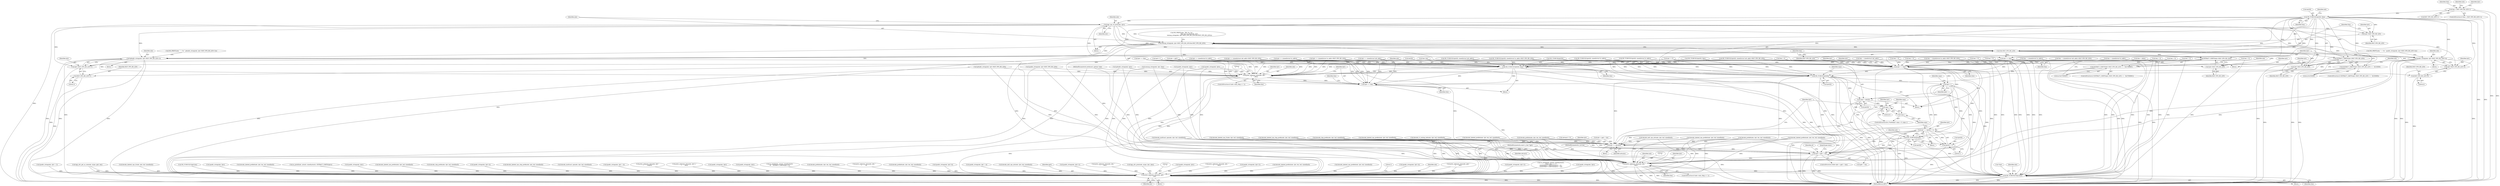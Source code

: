 digraph "0_tcpdump_d10a0f980fe8f9407ab1ffbd612641433ebe175e@array" {
"1001004" [label="(Call,ND_TCHECK2(tptr[0], tlen))"];
"1000989" [label="(Call,tlen < BGP_VPN_RD_LEN+1)"];
"1001015" [label="(Call,bgp_vpn_rd_print(ndo, tptr))"];
"1001018" [label="(Call,isonsap_string(ndo, tptr+BGP_VPN_RD_LEN,tlen-BGP_VPN_RD_LEN))"];
"1001038" [label="(Call,ipaddr_string(ndo, tptr+BGP_VPN_RD_LEN+4))"];
"1001092" [label="(Call,print_unknown_data(ndo, tptr, \"\n\t    \", tlen))"];
"1001097" [label="(Call,tptr += tlen)"];
"1002909" [label="(Call,print_unknown_data(ndo, pptr, \"\n\t    \", len))"];
"1001615" [label="(Call,print_unknown_data(ndo, tptr, \"\n\t    \", tlen))"];
"1001597" [label="(Call,ND_TCHECK2(*tptr,tlen))"];
"1001058" [label="(Call,ip6addr_string(ndo, tptr+BGP_VPN_RD_LEN+3))"];
"1001020" [label="(Call,tptr+BGP_VPN_RD_LEN)"];
"1001028" [label="(Call,EXTRACT_32BITS(tptr+BGP_VPN_RD_LEN))"];
"1001027" [label="(Call,EXTRACT_32BITS(tptr+BGP_VPN_RD_LEN) ==  0x47000601)"];
"1001029" [label="(Call,tptr+BGP_VPN_RD_LEN)"];
"1001040" [label="(Call,tptr+BGP_VPN_RD_LEN+4)"];
"1001048" [label="(Call,EXTRACT_24BITS(tptr+BGP_VPN_RD_LEN))"];
"1001047" [label="(Call,EXTRACT_24BITS(tptr+BGP_VPN_RD_LEN) ==  0x350000)"];
"1001049" [label="(Call,tptr+BGP_VPN_RD_LEN)"];
"1001060" [label="(Call,tptr+BGP_VPN_RD_LEN+3)"];
"1001065" [label="(Call,tptr += tlen)"];
"1001073" [label="(Call,ND_TCHECK2(tptr[0], tlen))"];
"1001111" [label="(Call,tptr += tlen)"];
"1001114" [label="(Call,ND_TCHECK(tptr[0]))"];
"1001118" [label="(Call,snpa = tptr[0])"];
"1001135" [label="(Call,snpa > 0)"];
"1001138" [label="(Call,snpa--)"];
"1001123" [label="(Call,tptr++)"];
"1001141" [label="(Call,ND_TCHECK(tptr[0]))"];
"1001153" [label="(Call,tptr += tptr[0] + 1)"];
"1001155" [label="(Call,tptr[0] + 1)"];
"1001167" [label="(Call,tptr < pptr + len)"];
"1001634" [label="(Call,tptr += advance)"];
"1001023" [label="(Call,tlen-BGP_VPN_RD_LEN)"];
"1001042" [label="(Call,BGP_VPN_RD_LEN+4)"];
"1001062" [label="(Call,BGP_VPN_RD_LEN+3)"];
"1001706" [label="(Call,decode_prefix4(ndo, tptr, len, buf, sizeof(buf)))"];
"1001430" [label="(Call,decode_labeled_prefix6(ndo, tptr, len, buf, sizeof(buf)))"];
"1001142" [label="(Call,tptr[0])"];
"1002913" [label="(Identifier,len)"];
"1001026" [label="(ControlStructure,if (EXTRACT_32BITS(tptr+BGP_VPN_RD_LEN) ==  0x47000601))"];
"1001390" [label="(Call,decode_prefix6(ndo, tptr, len, buf, sizeof(buf)))"];
"1001123" [label="(Call,tptr++)"];
"1000126" [label="(MethodParameterIn,netdissect_options *ndo)"];
"1000977" [label="(Call,isonsap_string(ndo, tptr, tlen))"];
"1001043" [label="(Identifier,BGP_VPN_RD_LEN)"];
"1000692" [label="(Call,ND_TCHECK(tptr[0]))"];
"1002378" [label="(Call,print_unknown_data(ndo, tptr, \"\n\t      \", 8))"];
"1001818" [label="(Call,decode_prefix6(ndo, tptr, len, buf, sizeof(buf)))"];
"1001046" [label="(ControlStructure,if (EXTRACT_24BITS(tptr+BGP_VPN_RD_LEN) ==  0x350000))"];
"1001262" [label="(Call,decode_labeled_vpn_prefix4(ndo, tptr, buf, sizeof(buf)))"];
"1002911" [label="(Identifier,pptr)"];
"1001077" [label="(Identifier,tlen)"];
"1001015" [label="(Call,bgp_vpn_rd_print(ndo, tptr))"];
"1002298" [label="(Call,ipaddr_string(ndo, tptr+2))"];
"1000989" [label="(Call,tlen < BGP_VPN_RD_LEN+1)"];
"1001094" [label="(Identifier,tptr)"];
"1001143" [label="(Identifier,tptr)"];
"1000944" [label="(Call,ND_TCHECK2(tptr[0], sizeof(struct in_addr)))"];
"1001053" [label="(Call,ND_PRINT((ndo, \" = %s\", ip6addr_string(ndo, tptr+BGP_VPN_RD_LEN+3))))"];
"1001040" [label="(Call,tptr+BGP_VPN_RD_LEN+4)"];
"1002909" [label="(Call,print_unknown_data(ndo, pptr, \"\n\t    \", len))"];
"1001021" [label="(Identifier,tptr)"];
"1001898" [label="(Call,decode_labeled_vpn_prefix6(ndo, tptr, buf, sizeof(buf)))"];
"1001618" [label="(Literal,\"\n\t    \")"];
"1001027" [label="(Call,EXTRACT_32BITS(tptr+BGP_VPN_RD_LEN) ==  0x47000601)"];
"1001050" [label="(Identifier,tptr)"];
"1001135" [label="(Call,snpa > 0)"];
"1001065" [label="(Call,tptr += tlen)"];
"1001600" [label="(Identifier,tlen)"];
"1002915" [label="(Literal,1)"];
"1001118" [label="(Call,snpa = tptr[0])"];
"1002203" [label="(Call,ipaddr_string(ndo, tptr+4))"];
"1001630" [label="(Call,advance < 0)"];
"1001154" [label="(Identifier,tptr)"];
"1001004" [label="(Call,ND_TCHECK2(tptr[0], tlen))"];
"1001113" [label="(Identifier,tlen)"];
"1000861" [label="(Call,ip6addr_string(ndo, tptr))"];
"1002910" [label="(Identifier,ndo)"];
"1001156" [label="(Call,tptr[0])"];
"1000939" [label="(Call,tlen = 0)"];
"1000689" [label="(Call,tptr +=3)"];
"1000258" [label="(Call,as_printf(ndo, astostr, sizeof(astostr),\n\t\t\t\tas_size == 2 ?\n\t\t\t\tEXTRACT_16BITS(&tptr[2 + i]) :\n\t\t\t\tEXTRACT_32BITS(&tptr[2 + i])))"];
"1000981" [label="(Call,tptr += tlen)"];
"1000774" [label="(Call,tptr += sizeof(struct in_addr))"];
"1000145" [label="(Call,tlen=len)"];
"1000955" [label="(Call,ipaddr_string(ndo, tptr))"];
"1001112" [label="(Identifier,tptr)"];
"1001617" [label="(Identifier,tptr)"];
"1001059" [label="(Identifier,ndo)"];
"1001066" [label="(Identifier,tptr)"];
"1000128" [label="(MethodParameterIn,const u_char *pptr)"];
"1001062" [label="(Call,BGP_VPN_RD_LEN+3)"];
"1001167" [label="(Call,tptr < pptr + len)"];
"1001099" [label="(Identifier,tlen)"];
"1001003" [label="(Block,)"];
"1001009" [label="(Call,ND_PRINT((ndo, \"RD: %s, %s\",\n                                       bgp_vpn_rd_print(ndo, tptr),\n                                       isonsap_string(ndo, tptr+BGP_VPN_RD_LEN,tlen-BGP_VPN_RD_LEN))))"];
"1002516" [label="(Call,ipaddr_string(ndo, tptr))"];
"1001635" [label="(Identifier,tptr)"];
"1001598" [label="(Call,*tptr)"];
"1000408" [label="(Call,ipaddr_string(ndo, tptr + 2))"];
"1001169" [label="(Call,pptr + len)"];
"1001566" [label="(Call,decode_labeled_vpn_clnp_prefix(ndo, tptr, buf, sizeof(buf)))"];
"1001120" [label="(Call,tptr[0])"];
"1001093" [label="(Identifier,ndo)"];
"1001031" [label="(Identifier,BGP_VPN_RD_LEN)"];
"1000718" [label="(Call,tlen > 0)"];
"1000200" [label="(Call,bgp_attr_get_as_size(ndo, atype, pptr, len))"];
"1001930" [label="(Call,decode_labeled_vpn_l2(ndo, tptr, buf, sizeof(buf)))"];
"1001025" [label="(Identifier,BGP_VPN_RD_LEN)"];
"1001101" [label="(Identifier,tlen)"];
"1001047" [label="(Call,EXTRACT_24BITS(tptr+BGP_VPN_RD_LEN) ==  0x350000)"];
"1001623" [label="(Call,tptr = pptr + len)"];
"1001502" [label="(Call,decode_labeled_vpn_l2(ndo, tptr, buf, sizeof(buf)))"];
"1001055" [label="(Identifier,ndo)"];
"1001074" [label="(Call,tptr[0])"];
"1001052" [label="(Literal,0x350000)"];
"1001033" [label="(Call,ND_PRINT((ndo, \" = %s\", ipaddr_string(ndo, tptr+BGP_VPN_RD_LEN+4))))"];
"1001063" [label="(Identifier,BGP_VPN_RD_LEN)"];
"1002905" [label="(Call,ND_TCHECK2(*pptr,len))"];
"1001140" [label="(Block,)"];
"1001124" [label="(Identifier,tptr)"];
"1000920" [label="(Call,tptr += (sizeof(struct in6_addr)+BGP_VPN_RD_LEN))"];
"1000598" [label="(Call,ipaddr_string(ndo, tptr))"];
"1001048" [label="(Call,EXTRACT_24BITS(tptr+BGP_VPN_RD_LEN))"];
"1000988" [label="(ControlStructure,if (tlen < BGP_VPN_RD_LEN+1))"];
"1001858" [label="(Call,decode_labeled_prefix6(ndo, tptr, len, buf, sizeof(buf)))"];
"1002663" [label="(Call,as_printf(ndo, astostr, sizeof(astostr), EXTRACT_32BITS(tptr)))"];
"1001119" [label="(Identifier,snpa)"];
"1001619" [label="(Identifier,tlen)"];
"1001008" [label="(Identifier,tlen)"];
"1000767" [label="(Call,ipaddr_string(ndo, tptr))"];
"1002536" [label="(Call,ipaddr_string(ndo, tptr))"];
"1001067" [label="(Identifier,tlen)"];
"1000958" [label="(Call,tlen -= (sizeof(struct in_addr)))"];
"1001032" [label="(Literal,0x47000601)"];
"1001637" [label="(JumpTarget,done:)"];
"1001358" [label="(Call,decode_mdt_vpn_nlri(ndo, tptr, buf, sizeof(buf)))"];
"1000756" [label="(Call,ND_TCHECK2(tptr[0], sizeof(struct in_addr)))"];
"1001022" [label="(Identifier,BGP_VPN_RD_LEN)"];
"1001139" [label="(Identifier,snpa)"];
"1001095" [label="(Literal,\"\n\t    \")"];
"1001786" [label="(Call,decode_labeled_vpn_prefix4(ndo, tptr, buf, sizeof(buf)))"];
"1001016" [label="(Identifier,ndo)"];
"1000962" [label="(Call,tptr += (sizeof(struct in_addr)))"];
"1001962" [label="(Call,decode_clnp_prefix(ndo, tptr, buf, sizeof(buf)))"];
"1002482" [label="(Call,ipaddr_string(ndo, tptr+4))"];
"1001141" [label="(Call,ND_TCHECK(tptr[0]))"];
"1001326" [label="(Call,decode_multicast_vpn(ndo, tptr, buf, sizeof(buf)))"];
"1000990" [label="(Identifier,tlen)"];
"1001534" [label="(Call,decode_clnp_prefix(ndo, tptr, buf, sizeof(buf)))"];
"1001098" [label="(Identifier,tptr)"];
"1000820" [label="(Call,tlen -= (sizeof(struct in_addr)+BGP_VPN_RD_LEN))"];
"1001294" [label="(Call,decode_rt_routing_info(ndo, tptr, buf, sizeof(buf)))"];
"1001086" [label="(ControlStructure,if (ndo->ndo_vflag <= 1))"];
"1000967" [label="(Call,ND_TCHECK2(tptr[0], tlen))"];
"1000999" [label="(Call,tlen = 0)"];
"1001024" [label="(Identifier,tlen)"];
"1001634" [label="(Call,tptr += advance)"];
"1000991" [label="(Call,BGP_VPN_RD_LEN+1)"];
"1001092" [label="(Call,print_unknown_data(ndo, tptr, \"\n\t    \", tlen))"];
"1000892" [label="(Call,ND_TCHECK2(tptr[0], sizeof(struct in6_addr)+BGP_VPN_RD_LEN))"];
"1000868" [label="(Call,tptr += sizeof(struct in6_addr))"];
"1001134" [label="(ControlStructure,for (/*nothing*/; snpa > 0; snpa--))"];
"1001994" [label="(Call,decode_labeled_vpn_clnp_prefix(ndo, tptr, buf, sizeof(buf)))"];
"1000845" [label="(Call,tlen = 0)"];
"1002058" [label="(Call,decode_multicast_vpn(ndo, tptr, buf, sizeof(buf)))"];
"1001115" [label="(Call,tptr[0])"];
"1001155" [label="(Call,tptr[0] + 1)"];
"1000428" [label="(Call,ipaddr_string(ndo, tptr + 4))"];
"1000793" [label="(Call,tlen = 0)"];
"1000997" [label="(Identifier,ndo)"];
"1000887" [label="(Call,tlen = 0)"];
"1001039" [label="(Identifier,ndo)"];
"1000704" [label="(Call,tptr++)"];
"1002635" [label="(Call,print_unknown_data(ndo, tptr,\"\n\t      \", length))"];
"1002109" [label="(Call,print_unknown_data(ndo, tptr-3, \"\n\t    \", tlen))"];
"1000701" [label="(Call,tlen = nhlen)"];
"1002499" [label="(Call,ipaddr_string(ndo, tptr))"];
"1001060" [label="(Call,tptr+BGP_VPN_RD_LEN+3)"];
"1000331" [label="(Call,ipaddr_string(ndo, tptr))"];
"1001036" [label="(Block,)"];
"1002237" [label="(Call,as_printf(ndo, astostr, sizeof(astostr),\n\t\t\t    EXTRACT_32BITS(tptr+2)))"];
"1001023" [label="(Call,tlen-BGP_VPN_RD_LEN)"];
"1000914" [label="(Call,tlen -= (sizeof(struct in6_addr)+BGP_VPN_RD_LEN))"];
"1000850" [label="(Call,ND_TCHECK2(tptr[0], sizeof(struct in6_addr)))"];
"1001621" [label="(Identifier,advance)"];
"1001044" [label="(Literal,4)"];
"1001061" [label="(Identifier,tptr)"];
"1002919" [label="(MethodReturn,RET)"];
"1001222" [label="(Call,decode_labeled_prefix4(ndo, tptr, len, buf, sizeof(buf)))"];
"1001005" [label="(Call,tptr[0])"];
"1000815" [label="(Call,ipaddr_string(ndo, tptr+BGP_VPN_RD_LEN))"];
"1001006" [label="(Identifier,tptr)"];
"1001028" [label="(Call,EXTRACT_32BITS(tptr+BGP_VPN_RD_LEN))"];
"1001049" [label="(Call,tptr+BGP_VPN_RD_LEN)"];
"1002461" [label="(Call,ipaddr_string(ndo, tptr+4))"];
"1000463" [label="(Call,ipaddr_string(ndo, tptr + 4))"];
"1001051" [label="(Identifier,BGP_VPN_RD_LEN)"];
"1000864" [label="(Call,tlen -= sizeof(struct in6_addr))"];
"1002026" [label="(Call,decode_mdt_vpn_nlri(ndo, tptr, buf, sizeof(buf)))"];
"1001153" [label="(Call,tptr += tptr[0] + 1)"];
"1000770" [label="(Call,tlen -= sizeof(struct in_addr))"];
"1000738" [label="(Block,)"];
"1000909" [label="(Call,ip6addr_string(ndo, tptr+BGP_VPN_RD_LEN))"];
"1001111" [label="(Call,tptr += tlen)"];
"1001126" [label="(Identifier,snpa)"];
"1000751" [label="(Call,tlen = 0)"];
"1001609" [label="(ControlStructure,if (ndo->ndo_vflag <= 1))"];
"1002284" [label="(Call,ipaddr_string(ndo, tptr+2))"];
"1001056" [label="(Block,)"];
"1001018" [label="(Call,isonsap_string(ndo, tptr+BGP_VPN_RD_LEN,tlen-BGP_VPN_RD_LEN))"];
"1001029" [label="(Call,tptr+BGP_VPN_RD_LEN)"];
"1000682" [label="(Call,print_unknown_data(ndo, tptr, \"\n\t    \", tlen))"];
"1001176" [label="(Identifier,af)"];
"1001073" [label="(Call,ND_TCHECK2(tptr[0], tlen))"];
"1002800" [label="(Call,bgp_attr_print(ndo, atype, tptr, alen))"];
"1001068" [label="(Call,tlen = 0)"];
"1001030" [label="(Identifier,tptr)"];
"1001159" [label="(Literal,1)"];
"1000150" [label="(Block,)"];
"1001064" [label="(Literal,3)"];
"1000142" [label="(Call,tptr = pptr)"];
"1001019" [label="(Identifier,ndo)"];
"1001616" [label="(Identifier,ndo)"];
"1001035" [label="(Identifier,ndo)"];
"1001069" [label="(Identifier,tlen)"];
"1001014" [label="(Block,)"];
"1002912" [label="(Literal,\"\n\t    \")"];
"1001172" [label="(Block,)"];
"1001636" [label="(Identifier,advance)"];
"1000567" [label="(Call,ipaddr_string(ndo, tptr))"];
"1001020" [label="(Call,tptr+BGP_VPN_RD_LEN)"];
"1001058" [label="(Call,ip6addr_string(ndo, tptr+BGP_VPN_RD_LEN+3))"];
"1001179" [label="(Block,)"];
"1000798" [label="(Call,ND_TCHECK2(tptr[0], sizeof(struct in_addr)+BGP_VPN_RD_LEN))"];
"1002904" [label="(Block,)"];
"1002552" [label="(Call,print_unknown_data(ndo, tptr, \"\n\t      \", tlen))"];
"1001042" [label="(Call,BGP_VPN_RD_LEN+4)"];
"1001097" [label="(Call,tptr += tlen)"];
"1001597" [label="(Call,ND_TCHECK2(*tptr,tlen))"];
"1001137" [label="(Literal,0)"];
"1002219" [label="(Call,ipaddr_string(ndo, tptr+2))"];
"1001168" [label="(Identifier,tptr)"];
"1001615" [label="(Call,print_unknown_data(ndo, tptr, \"\n\t    \", tlen))"];
"1001038" [label="(Call,ipaddr_string(ndo, tptr+BGP_VPN_RD_LEN+4))"];
"1000984" [label="(Call,tlen = 0)"];
"1001011" [label="(Identifier,ndo)"];
"1001470" [label="(Call,decode_labeled_vpn_prefix6(ndo, tptr, buf, sizeof(buf)))"];
"1001746" [label="(Call,decode_labeled_prefix4(ndo, tptr, len, buf, sizeof(buf)))"];
"1001080" [label="(Identifier,ndo)"];
"1001138" [label="(Call,snpa--)"];
"1001041" [label="(Identifier,tptr)"];
"1001114" [label="(Call,ND_TCHECK(tptr[0]))"];
"1001017" [label="(Identifier,tptr)"];
"1000826" [label="(Call,tptr += (sizeof(struct in_addr)+BGP_VPN_RD_LEN))"];
"1000129" [label="(MethodParameterIn,u_int len)"];
"1001096" [label="(Identifier,tlen)"];
"1001116" [label="(Identifier,tptr)"];
"1001147" [label="(Identifier,ndo)"];
"1001166" [label="(ControlStructure,while (tptr < pptr + len))"];
"1001136" [label="(Identifier,snpa)"];
"1001182" [label="(Call,decode_prefix4(ndo, tptr, len, buf, sizeof(buf)))"];
"1002890" [label="(Call,print_unknown_data(ndo, pptr, \"\n\t    \", len))"];
"1001603" [label="(Identifier,ndo)"];
"1001004" -> "1001003"  [label="AST: "];
"1001004" -> "1001008"  [label="CFG: "];
"1001005" -> "1001004"  [label="AST: "];
"1001008" -> "1001004"  [label="AST: "];
"1001011" -> "1001004"  [label="CFG: "];
"1001004" -> "1002919"  [label="DDG: "];
"1001004" -> "1002919"  [label="DDG: "];
"1000989" -> "1001004"  [label="DDG: "];
"1001004" -> "1001015"  [label="DDG: "];
"1001004" -> "1001018"  [label="DDG: "];
"1001004" -> "1001020"  [label="DDG: "];
"1001004" -> "1001023"  [label="DDG: "];
"1001004" -> "1001028"  [label="DDG: "];
"1001004" -> "1001029"  [label="DDG: "];
"1001004" -> "1001038"  [label="DDG: "];
"1001004" -> "1001040"  [label="DDG: "];
"1001004" -> "1001048"  [label="DDG: "];
"1001004" -> "1001049"  [label="DDG: "];
"1001004" -> "1001058"  [label="DDG: "];
"1001004" -> "1001060"  [label="DDG: "];
"1001004" -> "1001065"  [label="DDG: "];
"1001004" -> "1001073"  [label="DDG: "];
"1001004" -> "1001111"  [label="DDG: "];
"1001004" -> "1001114"  [label="DDG: "];
"1000989" -> "1000988"  [label="AST: "];
"1000989" -> "1000991"  [label="CFG: "];
"1000990" -> "1000989"  [label="AST: "];
"1000991" -> "1000989"  [label="AST: "];
"1000997" -> "1000989"  [label="CFG: "];
"1001006" -> "1000989"  [label="CFG: "];
"1000989" -> "1002919"  [label="DDG: "];
"1000989" -> "1002919"  [label="DDG: "];
"1001015" -> "1001014"  [label="AST: "];
"1001015" -> "1001017"  [label="CFG: "];
"1001016" -> "1001015"  [label="AST: "];
"1001017" -> "1001015"  [label="AST: "];
"1001019" -> "1001015"  [label="CFG: "];
"1001015" -> "1002919"  [label="DDG: "];
"1001015" -> "1001018"  [label="DDG: "];
"1001015" -> "1001018"  [label="DDG: "];
"1001015" -> "1001020"  [label="DDG: "];
"1001015" -> "1001028"  [label="DDG: "];
"1001015" -> "1001029"  [label="DDG: "];
"1001015" -> "1001038"  [label="DDG: "];
"1001015" -> "1001040"  [label="DDG: "];
"1001015" -> "1001048"  [label="DDG: "];
"1001015" -> "1001049"  [label="DDG: "];
"1001015" -> "1001058"  [label="DDG: "];
"1001015" -> "1001060"  [label="DDG: "];
"1001015" -> "1001065"  [label="DDG: "];
"1001018" -> "1001014"  [label="AST: "];
"1001018" -> "1001023"  [label="CFG: "];
"1001019" -> "1001018"  [label="AST: "];
"1001020" -> "1001018"  [label="AST: "];
"1001023" -> "1001018"  [label="AST: "];
"1001009" -> "1001018"  [label="CFG: "];
"1001018" -> "1002919"  [label="DDG: "];
"1001018" -> "1002919"  [label="DDG: "];
"1001018" -> "1002919"  [label="DDG: "];
"1001023" -> "1001018"  [label="DDG: "];
"1001023" -> "1001018"  [label="DDG: "];
"1001018" -> "1001038"  [label="DDG: "];
"1001018" -> "1001058"  [label="DDG: "];
"1001018" -> "1001092"  [label="DDG: "];
"1001018" -> "1001615"  [label="DDG: "];
"1001018" -> "1002909"  [label="DDG: "];
"1001038" -> "1001036"  [label="AST: "];
"1001038" -> "1001040"  [label="CFG: "];
"1001039" -> "1001038"  [label="AST: "];
"1001040" -> "1001038"  [label="AST: "];
"1001033" -> "1001038"  [label="CFG: "];
"1001038" -> "1002919"  [label="DDG: "];
"1001038" -> "1002919"  [label="DDG: "];
"1001038" -> "1002919"  [label="DDG: "];
"1001023" -> "1001038"  [label="DDG: "];
"1001038" -> "1001092"  [label="DDG: "];
"1001038" -> "1001615"  [label="DDG: "];
"1001038" -> "1002909"  [label="DDG: "];
"1001092" -> "1001086"  [label="AST: "];
"1001092" -> "1001096"  [label="CFG: "];
"1001093" -> "1001092"  [label="AST: "];
"1001094" -> "1001092"  [label="AST: "];
"1001095" -> "1001092"  [label="AST: "];
"1001096" -> "1001092"  [label="AST: "];
"1001098" -> "1001092"  [label="CFG: "];
"1001092" -> "1002919"  [label="DDG: "];
"1001092" -> "1002919"  [label="DDG: "];
"1000815" -> "1001092"  [label="DDG: "];
"1000909" -> "1001092"  [label="DDG: "];
"1001058" -> "1001092"  [label="DDG: "];
"1000977" -> "1001092"  [label="DDG: "];
"1000861" -> "1001092"  [label="DDG: "];
"1000955" -> "1001092"  [label="DDG: "];
"1000767" -> "1001092"  [label="DDG: "];
"1000126" -> "1001092"  [label="DDG: "];
"1000826" -> "1001092"  [label="DDG: "];
"1001065" -> "1001092"  [label="DDG: "];
"1001073" -> "1001092"  [label="DDG: "];
"1001073" -> "1001092"  [label="DDG: "];
"1000704" -> "1001092"  [label="DDG: "];
"1000142" -> "1001092"  [label="DDG: "];
"1000962" -> "1001092"  [label="DDG: "];
"1000774" -> "1001092"  [label="DDG: "];
"1000868" -> "1001092"  [label="DDG: "];
"1000981" -> "1001092"  [label="DDG: "];
"1000920" -> "1001092"  [label="DDG: "];
"1001092" -> "1001097"  [label="DDG: "];
"1001092" -> "1001097"  [label="DDG: "];
"1001092" -> "1002909"  [label="DDG: "];
"1001097" -> "1000738"  [label="AST: "];
"1001097" -> "1001099"  [label="CFG: "];
"1001098" -> "1001097"  [label="AST: "];
"1001099" -> "1001097"  [label="AST: "];
"1001101" -> "1001097"  [label="CFG: "];
"1001097" -> "1002919"  [label="DDG: "];
"1001073" -> "1001097"  [label="DDG: "];
"1001073" -> "1001097"  [label="DDG: "];
"1000826" -> "1001097"  [label="DDG: "];
"1001065" -> "1001097"  [label="DDG: "];
"1000142" -> "1001097"  [label="DDG: "];
"1000962" -> "1001097"  [label="DDG: "];
"1000774" -> "1001097"  [label="DDG: "];
"1000868" -> "1001097"  [label="DDG: "];
"1000981" -> "1001097"  [label="DDG: "];
"1000920" -> "1001097"  [label="DDG: "];
"1000704" -> "1001097"  [label="DDG: "];
"1002909" -> "1002904"  [label="AST: "];
"1002909" -> "1002913"  [label="CFG: "];
"1002910" -> "1002909"  [label="AST: "];
"1002911" -> "1002909"  [label="AST: "];
"1002912" -> "1002909"  [label="AST: "];
"1002913" -> "1002909"  [label="AST: "];
"1002915" -> "1002909"  [label="CFG: "];
"1002909" -> "1002919"  [label="DDG: "];
"1002909" -> "1002919"  [label="DDG: "];
"1002909" -> "1002919"  [label="DDG: "];
"1002909" -> "1002919"  [label="DDG: "];
"1000682" -> "1002909"  [label="DDG: "];
"1002058" -> "1002909"  [label="DDG: "];
"1001706" -> "1002909"  [label="DDG: "];
"1002026" -> "1002909"  [label="DDG: "];
"1001470" -> "1002909"  [label="DDG: "];
"1002552" -> "1002909"  [label="DDG: "];
"1001390" -> "1002909"  [label="DDG: "];
"1000861" -> "1002909"  [label="DDG: "];
"1002890" -> "1002909"  [label="DDG: "];
"1002890" -> "1002909"  [label="DDG: "];
"1000258" -> "1002909"  [label="DDG: "];
"1001294" -> "1002909"  [label="DDG: "];
"1002461" -> "1002909"  [label="DDG: "];
"1001566" -> "1002909"  [label="DDG: "];
"1001222" -> "1002909"  [label="DDG: "];
"1000815" -> "1002909"  [label="DDG: "];
"1001858" -> "1002909"  [label="DDG: "];
"1001818" -> "1002909"  [label="DDG: "];
"1000200" -> "1002909"  [label="DDG: "];
"1000200" -> "1002909"  [label="DDG: "];
"1000598" -> "1002909"  [label="DDG: "];
"1001746" -> "1002909"  [label="DDG: "];
"1002284" -> "1002909"  [label="DDG: "];
"1001534" -> "1002909"  [label="DDG: "];
"1002482" -> "1002909"  [label="DDG: "];
"1000567" -> "1002909"  [label="DDG: "];
"1001962" -> "1002909"  [label="DDG: "];
"1002219" -> "1002909"  [label="DDG: "];
"1000408" -> "1002909"  [label="DDG: "];
"1002663" -> "1002909"  [label="DDG: "];
"1002635" -> "1002909"  [label="DDG: "];
"1001358" -> "1002909"  [label="DDG: "];
"1001786" -> "1002909"  [label="DDG: "];
"1002203" -> "1002909"  [label="DDG: "];
"1001262" -> "1002909"  [label="DDG: "];
"1000331" -> "1002909"  [label="DDG: "];
"1002536" -> "1002909"  [label="DDG: "];
"1001898" -> "1002909"  [label="DDG: "];
"1002499" -> "1002909"  [label="DDG: "];
"1002298" -> "1002909"  [label="DDG: "];
"1001615" -> "1002909"  [label="DDG: "];
"1001182" -> "1002909"  [label="DDG: "];
"1002378" -> "1002909"  [label="DDG: "];
"1000909" -> "1002909"  [label="DDG: "];
"1000463" -> "1002909"  [label="DDG: "];
"1002109" -> "1002909"  [label="DDG: "];
"1002516" -> "1002909"  [label="DDG: "];
"1002237" -> "1002909"  [label="DDG: "];
"1002800" -> "1002909"  [label="DDG: "];
"1001930" -> "1002909"  [label="DDG: "];
"1001058" -> "1002909"  [label="DDG: "];
"1001326" -> "1002909"  [label="DDG: "];
"1000977" -> "1002909"  [label="DDG: "];
"1000955" -> "1002909"  [label="DDG: "];
"1000428" -> "1002909"  [label="DDG: "];
"1001994" -> "1002909"  [label="DDG: "];
"1000767" -> "1002909"  [label="DDG: "];
"1001430" -> "1002909"  [label="DDG: "];
"1001502" -> "1002909"  [label="DDG: "];
"1000126" -> "1002909"  [label="DDG: "];
"1000128" -> "1002909"  [label="DDG: "];
"1002905" -> "1002909"  [label="DDG: "];
"1000129" -> "1002909"  [label="DDG: "];
"1001615" -> "1001609"  [label="AST: "];
"1001615" -> "1001619"  [label="CFG: "];
"1001616" -> "1001615"  [label="AST: "];
"1001617" -> "1001615"  [label="AST: "];
"1001618" -> "1001615"  [label="AST: "];
"1001619" -> "1001615"  [label="AST: "];
"1001621" -> "1001615"  [label="CFG: "];
"1001615" -> "1002919"  [label="DDG: "];
"1001615" -> "1002919"  [label="DDG: "];
"1001615" -> "1002919"  [label="DDG: "];
"1001615" -> "1001597"  [label="DDG: "];
"1001294" -> "1001615"  [label="DDG: "];
"1000815" -> "1001615"  [label="DDG: "];
"1001534" -> "1001615"  [label="DDG: "];
"1001358" -> "1001615"  [label="DDG: "];
"1001262" -> "1001615"  [label="DDG: "];
"1001470" -> "1001615"  [label="DDG: "];
"1001058" -> "1001615"  [label="DDG: "];
"1001390" -> "1001615"  [label="DDG: "];
"1000861" -> "1001615"  [label="DDG: "];
"1001566" -> "1001615"  [label="DDG: "];
"1001222" -> "1001615"  [label="DDG: "];
"1001182" -> "1001615"  [label="DDG: "];
"1000909" -> "1001615"  [label="DDG: "];
"1001326" -> "1001615"  [label="DDG: "];
"1000977" -> "1001615"  [label="DDG: "];
"1000955" -> "1001615"  [label="DDG: "];
"1000767" -> "1001615"  [label="DDG: "];
"1001430" -> "1001615"  [label="DDG: "];
"1001502" -> "1001615"  [label="DDG: "];
"1000126" -> "1001615"  [label="DDG: "];
"1001167" -> "1001615"  [label="DDG: "];
"1000142" -> "1001615"  [label="DDG: "];
"1001123" -> "1001615"  [label="DDG: "];
"1001153" -> "1001615"  [label="DDG: "];
"1001141" -> "1001615"  [label="DDG: "];
"1001114" -> "1001615"  [label="DDG: "];
"1001111" -> "1001615"  [label="DDG: "];
"1001597" -> "1001615"  [label="DDG: "];
"1001597" -> "1001179"  [label="AST: "];
"1001597" -> "1001600"  [label="CFG: "];
"1001598" -> "1001597"  [label="AST: "];
"1001600" -> "1001597"  [label="AST: "];
"1001603" -> "1001597"  [label="CFG: "];
"1001597" -> "1002919"  [label="DDG: "];
"1001597" -> "1002919"  [label="DDG: "];
"1001597" -> "1002919"  [label="DDG: "];
"1001123" -> "1001597"  [label="DDG: "];
"1001153" -> "1001597"  [label="DDG: "];
"1001141" -> "1001597"  [label="DDG: "];
"1001114" -> "1001597"  [label="DDG: "];
"1001111" -> "1001597"  [label="DDG: "];
"1000145" -> "1001597"  [label="DDG: "];
"1000864" -> "1001597"  [label="DDG: "];
"1000939" -> "1001597"  [label="DDG: "];
"1000845" -> "1001597"  [label="DDG: "];
"1000793" -> "1001597"  [label="DDG: "];
"1000701" -> "1001597"  [label="DDG: "];
"1000751" -> "1001597"  [label="DDG: "];
"1000887" -> "1001597"  [label="DDG: "];
"1000984" -> "1001597"  [label="DDG: "];
"1000820" -> "1001597"  [label="DDG: "];
"1001068" -> "1001597"  [label="DDG: "];
"1000718" -> "1001597"  [label="DDG: "];
"1000914" -> "1001597"  [label="DDG: "];
"1000958" -> "1001597"  [label="DDG: "];
"1000770" -> "1001597"  [label="DDG: "];
"1000999" -> "1001597"  [label="DDG: "];
"1001058" -> "1001056"  [label="AST: "];
"1001058" -> "1001060"  [label="CFG: "];
"1001059" -> "1001058"  [label="AST: "];
"1001060" -> "1001058"  [label="AST: "];
"1001053" -> "1001058"  [label="CFG: "];
"1001058" -> "1002919"  [label="DDG: "];
"1001058" -> "1002919"  [label="DDG: "];
"1001058" -> "1002919"  [label="DDG: "];
"1001023" -> "1001058"  [label="DDG: "];
"1001020" -> "1001022"  [label="CFG: "];
"1001021" -> "1001020"  [label="AST: "];
"1001022" -> "1001020"  [label="AST: "];
"1001024" -> "1001020"  [label="CFG: "];
"1001028" -> "1001027"  [label="AST: "];
"1001028" -> "1001029"  [label="CFG: "];
"1001029" -> "1001028"  [label="AST: "];
"1001032" -> "1001028"  [label="CFG: "];
"1001028" -> "1002919"  [label="DDG: "];
"1001028" -> "1001027"  [label="DDG: "];
"1001023" -> "1001028"  [label="DDG: "];
"1001027" -> "1001026"  [label="AST: "];
"1001027" -> "1001032"  [label="CFG: "];
"1001032" -> "1001027"  [label="AST: "];
"1001035" -> "1001027"  [label="CFG: "];
"1001050" -> "1001027"  [label="CFG: "];
"1001027" -> "1002919"  [label="DDG: "];
"1001027" -> "1002919"  [label="DDG: "];
"1001029" -> "1001031"  [label="CFG: "];
"1001030" -> "1001029"  [label="AST: "];
"1001031" -> "1001029"  [label="AST: "];
"1001023" -> "1001029"  [label="DDG: "];
"1001040" -> "1001042"  [label="CFG: "];
"1001041" -> "1001040"  [label="AST: "];
"1001042" -> "1001040"  [label="AST: "];
"1001040" -> "1002919"  [label="DDG: "];
"1001023" -> "1001040"  [label="DDG: "];
"1001048" -> "1001047"  [label="AST: "];
"1001048" -> "1001049"  [label="CFG: "];
"1001049" -> "1001048"  [label="AST: "];
"1001052" -> "1001048"  [label="CFG: "];
"1001048" -> "1002919"  [label="DDG: "];
"1001048" -> "1001047"  [label="DDG: "];
"1001023" -> "1001048"  [label="DDG: "];
"1001047" -> "1001046"  [label="AST: "];
"1001047" -> "1001052"  [label="CFG: "];
"1001052" -> "1001047"  [label="AST: "];
"1001055" -> "1001047"  [label="CFG: "];
"1001066" -> "1001047"  [label="CFG: "];
"1001047" -> "1002919"  [label="DDG: "];
"1001047" -> "1002919"  [label="DDG: "];
"1001049" -> "1001051"  [label="CFG: "];
"1001050" -> "1001049"  [label="AST: "];
"1001051" -> "1001049"  [label="AST: "];
"1001049" -> "1002919"  [label="DDG: "];
"1001023" -> "1001049"  [label="DDG: "];
"1001060" -> "1001062"  [label="CFG: "];
"1001061" -> "1001060"  [label="AST: "];
"1001062" -> "1001060"  [label="AST: "];
"1001060" -> "1002919"  [label="DDG: "];
"1001023" -> "1001060"  [label="DDG: "];
"1001065" -> "1001003"  [label="AST: "];
"1001065" -> "1001067"  [label="CFG: "];
"1001066" -> "1001065"  [label="AST: "];
"1001067" -> "1001065"  [label="AST: "];
"1001069" -> "1001065"  [label="CFG: "];
"1001065" -> "1002919"  [label="DDG: "];
"1001023" -> "1001065"  [label="DDG: "];
"1001065" -> "1001073"  [label="DDG: "];
"1001065" -> "1001111"  [label="DDG: "];
"1001073" -> "1000738"  [label="AST: "];
"1001073" -> "1001077"  [label="CFG: "];
"1001074" -> "1001073"  [label="AST: "];
"1001077" -> "1001073"  [label="AST: "];
"1001080" -> "1001073"  [label="CFG: "];
"1001073" -> "1002919"  [label="DDG: "];
"1001073" -> "1002919"  [label="DDG: "];
"1000850" -> "1001073"  [label="DDG: "];
"1000756" -> "1001073"  [label="DDG: "];
"1000826" -> "1001073"  [label="DDG: "];
"1000798" -> "1001073"  [label="DDG: "];
"1000704" -> "1001073"  [label="DDG: "];
"1000944" -> "1001073"  [label="DDG: "];
"1000142" -> "1001073"  [label="DDG: "];
"1000962" -> "1001073"  [label="DDG: "];
"1000774" -> "1001073"  [label="DDG: "];
"1000868" -> "1001073"  [label="DDG: "];
"1000892" -> "1001073"  [label="DDG: "];
"1000981" -> "1001073"  [label="DDG: "];
"1000920" -> "1001073"  [label="DDG: "];
"1000967" -> "1001073"  [label="DDG: "];
"1000692" -> "1001073"  [label="DDG: "];
"1000689" -> "1001073"  [label="DDG: "];
"1000718" -> "1001073"  [label="DDG: "];
"1000145" -> "1001073"  [label="DDG: "];
"1001111" -> "1000150"  [label="AST: "];
"1001111" -> "1001113"  [label="CFG: "];
"1001112" -> "1001111"  [label="AST: "];
"1001113" -> "1001111"  [label="AST: "];
"1001116" -> "1001111"  [label="CFG: "];
"1001111" -> "1002919"  [label="DDG: "];
"1000864" -> "1001111"  [label="DDG: "];
"1000939" -> "1001111"  [label="DDG: "];
"1000845" -> "1001111"  [label="DDG: "];
"1000793" -> "1001111"  [label="DDG: "];
"1000701" -> "1001111"  [label="DDG: "];
"1000751" -> "1001111"  [label="DDG: "];
"1000887" -> "1001111"  [label="DDG: "];
"1000984" -> "1001111"  [label="DDG: "];
"1000820" -> "1001111"  [label="DDG: "];
"1001068" -> "1001111"  [label="DDG: "];
"1000718" -> "1001111"  [label="DDG: "];
"1000914" -> "1001111"  [label="DDG: "];
"1000958" -> "1001111"  [label="DDG: "];
"1000770" -> "1001111"  [label="DDG: "];
"1000999" -> "1001111"  [label="DDG: "];
"1000850" -> "1001111"  [label="DDG: "];
"1000756" -> "1001111"  [label="DDG: "];
"1000826" -> "1001111"  [label="DDG: "];
"1000798" -> "1001111"  [label="DDG: "];
"1000704" -> "1001111"  [label="DDG: "];
"1000944" -> "1001111"  [label="DDG: "];
"1000962" -> "1001111"  [label="DDG: "];
"1000774" -> "1001111"  [label="DDG: "];
"1000868" -> "1001111"  [label="DDG: "];
"1000892" -> "1001111"  [label="DDG: "];
"1000981" -> "1001111"  [label="DDG: "];
"1000920" -> "1001111"  [label="DDG: "];
"1000967" -> "1001111"  [label="DDG: "];
"1000692" -> "1001111"  [label="DDG: "];
"1000689" -> "1001111"  [label="DDG: "];
"1001111" -> "1001114"  [label="DDG: "];
"1001111" -> "1001118"  [label="DDG: "];
"1001111" -> "1001123"  [label="DDG: "];
"1001111" -> "1001141"  [label="DDG: "];
"1001111" -> "1001167"  [label="DDG: "];
"1001111" -> "1001634"  [label="DDG: "];
"1001114" -> "1000150"  [label="AST: "];
"1001114" -> "1001115"  [label="CFG: "];
"1001115" -> "1001114"  [label="AST: "];
"1001119" -> "1001114"  [label="CFG: "];
"1001114" -> "1002919"  [label="DDG: "];
"1000850" -> "1001114"  [label="DDG: "];
"1000756" -> "1001114"  [label="DDG: "];
"1000892" -> "1001114"  [label="DDG: "];
"1000798" -> "1001114"  [label="DDG: "];
"1000944" -> "1001114"  [label="DDG: "];
"1000967" -> "1001114"  [label="DDG: "];
"1000692" -> "1001114"  [label="DDG: "];
"1000689" -> "1001114"  [label="DDG: "];
"1001114" -> "1001118"  [label="DDG: "];
"1001114" -> "1001123"  [label="DDG: "];
"1001114" -> "1001141"  [label="DDG: "];
"1001114" -> "1001167"  [label="DDG: "];
"1001114" -> "1001634"  [label="DDG: "];
"1001118" -> "1000150"  [label="AST: "];
"1001118" -> "1001120"  [label="CFG: "];
"1001119" -> "1001118"  [label="AST: "];
"1001120" -> "1001118"  [label="AST: "];
"1001124" -> "1001118"  [label="CFG: "];
"1001118" -> "1002919"  [label="DDG: "];
"1001118" -> "1002919"  [label="DDG: "];
"1001118" -> "1001135"  [label="DDG: "];
"1001135" -> "1001134"  [label="AST: "];
"1001135" -> "1001137"  [label="CFG: "];
"1001136" -> "1001135"  [label="AST: "];
"1001137" -> "1001135"  [label="AST: "];
"1001143" -> "1001135"  [label="CFG: "];
"1001168" -> "1001135"  [label="CFG: "];
"1001135" -> "1002919"  [label="DDG: "];
"1001135" -> "1002919"  [label="DDG: "];
"1001138" -> "1001135"  [label="DDG: "];
"1001135" -> "1001138"  [label="DDG: "];
"1001138" -> "1001134"  [label="AST: "];
"1001138" -> "1001139"  [label="CFG: "];
"1001139" -> "1001138"  [label="AST: "];
"1001136" -> "1001138"  [label="CFG: "];
"1001123" -> "1000150"  [label="AST: "];
"1001123" -> "1001124"  [label="CFG: "];
"1001124" -> "1001123"  [label="AST: "];
"1001126" -> "1001123"  [label="CFG: "];
"1001123" -> "1001141"  [label="DDG: "];
"1001123" -> "1001153"  [label="DDG: "];
"1001123" -> "1001155"  [label="DDG: "];
"1001123" -> "1001167"  [label="DDG: "];
"1001123" -> "1001634"  [label="DDG: "];
"1001141" -> "1001140"  [label="AST: "];
"1001141" -> "1001142"  [label="CFG: "];
"1001142" -> "1001141"  [label="AST: "];
"1001147" -> "1001141"  [label="CFG: "];
"1001141" -> "1002919"  [label="DDG: "];
"1001153" -> "1001141"  [label="DDG: "];
"1001141" -> "1001153"  [label="DDG: "];
"1001141" -> "1001155"  [label="DDG: "];
"1001141" -> "1001167"  [label="DDG: "];
"1001141" -> "1001634"  [label="DDG: "];
"1001153" -> "1001140"  [label="AST: "];
"1001153" -> "1001155"  [label="CFG: "];
"1001154" -> "1001153"  [label="AST: "];
"1001155" -> "1001153"  [label="AST: "];
"1001139" -> "1001153"  [label="CFG: "];
"1001153" -> "1002919"  [label="DDG: "];
"1001153" -> "1001155"  [label="DDG: "];
"1001153" -> "1001167"  [label="DDG: "];
"1001153" -> "1001634"  [label="DDG: "];
"1001155" -> "1001159"  [label="CFG: "];
"1001156" -> "1001155"  [label="AST: "];
"1001159" -> "1001155"  [label="AST: "];
"1001155" -> "1002919"  [label="DDG: "];
"1001167" -> "1001166"  [label="AST: "];
"1001167" -> "1001169"  [label="CFG: "];
"1001168" -> "1001167"  [label="AST: "];
"1001169" -> "1001167"  [label="AST: "];
"1001176" -> "1001167"  [label="CFG: "];
"1001637" -> "1001167"  [label="CFG: "];
"1001167" -> "1002919"  [label="DDG: "];
"1001167" -> "1002919"  [label="DDG: "];
"1001167" -> "1002919"  [label="DDG: "];
"1001634" -> "1001167"  [label="DDG: "];
"1000128" -> "1001167"  [label="DDG: "];
"1001430" -> "1001167"  [label="DDG: "];
"1001222" -> "1001167"  [label="DDG: "];
"1001390" -> "1001167"  [label="DDG: "];
"1001182" -> "1001167"  [label="DDG: "];
"1000129" -> "1001167"  [label="DDG: "];
"1001634" -> "1001172"  [label="AST: "];
"1001634" -> "1001636"  [label="CFG: "];
"1001635" -> "1001634"  [label="AST: "];
"1001636" -> "1001634"  [label="AST: "];
"1001168" -> "1001634"  [label="CFG: "];
"1001634" -> "1002919"  [label="DDG: "];
"1001630" -> "1001634"  [label="DDG: "];
"1001294" -> "1001634"  [label="DDG: "];
"1001502" -> "1001634"  [label="DDG: "];
"1001470" -> "1001634"  [label="DDG: "];
"1001358" -> "1001634"  [label="DDG: "];
"1001390" -> "1001634"  [label="DDG: "];
"1001222" -> "1001634"  [label="DDG: "];
"1001430" -> "1001634"  [label="DDG: "];
"1001623" -> "1001634"  [label="DDG: "];
"1001534" -> "1001634"  [label="DDG: "];
"1001182" -> "1001634"  [label="DDG: "];
"1001326" -> "1001634"  [label="DDG: "];
"1001566" -> "1001634"  [label="DDG: "];
"1001262" -> "1001634"  [label="DDG: "];
"1001023" -> "1001025"  [label="CFG: "];
"1001024" -> "1001023"  [label="AST: "];
"1001025" -> "1001023"  [label="AST: "];
"1001023" -> "1001042"  [label="DDG: "];
"1001023" -> "1001062"  [label="DDG: "];
"1001042" -> "1001044"  [label="CFG: "];
"1001043" -> "1001042"  [label="AST: "];
"1001044" -> "1001042"  [label="AST: "];
"1001042" -> "1002919"  [label="DDG: "];
"1001062" -> "1001064"  [label="CFG: "];
"1001063" -> "1001062"  [label="AST: "];
"1001064" -> "1001062"  [label="AST: "];
"1001062" -> "1002919"  [label="DDG: "];
}
